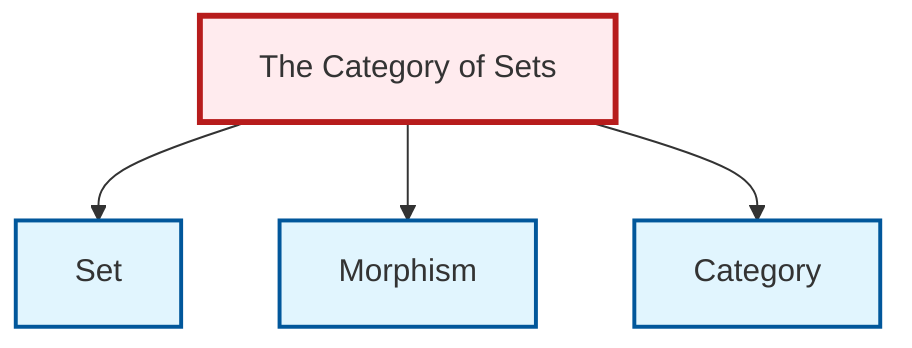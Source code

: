 graph TD
    classDef definition fill:#e1f5fe,stroke:#01579b,stroke-width:2px
    classDef theorem fill:#f3e5f5,stroke:#4a148c,stroke-width:2px
    classDef axiom fill:#fff3e0,stroke:#e65100,stroke-width:2px
    classDef example fill:#e8f5e9,stroke:#1b5e20,stroke-width:2px
    classDef current fill:#ffebee,stroke:#b71c1c,stroke-width:3px
    def-morphism["Morphism"]:::definition
    ex-set-category["The Category of Sets"]:::example
    def-category["Category"]:::definition
    def-set["Set"]:::definition
    ex-set-category --> def-set
    ex-set-category --> def-morphism
    ex-set-category --> def-category
    class ex-set-category current